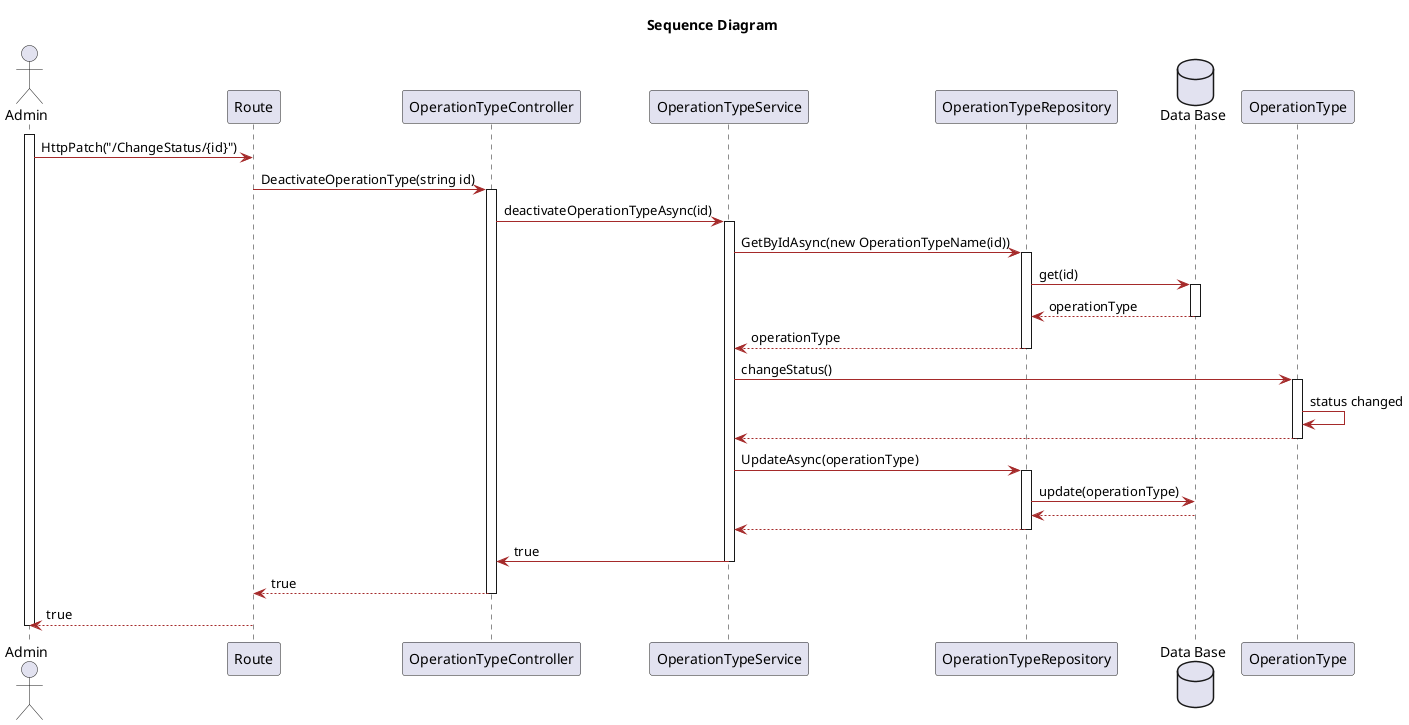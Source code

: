 @startuml
title Sequence Diagram
skinparam classAttributeIconSize 0

skinparam class {
    LifeLineBorderColor DodgerBlue
    LifeLineBackgroundColor APPLICATION
    BackgroundColor LemonChiffon
    ArrowColor Brown
    BorderColor SaddleBrown
}

skinparam packageStyle rectangle

skinparam card {
    LifeLineBorderColor DodgerBlue
    LifeLineBackgroundColor APPLICATION
    BackgroundColor LemonChiffon
    ArrowColor Brown
    BorderColor SaddleBrown
}

actor Admin
participant "Route" as UI
participant "OperationTypeController" as Controller
participant "OperationTypeService" as operationS
participant "OperationTypeRepository" as operationTypeR
database "Data Base" as db 
participant "OperationType" as operationType

activate Admin

Admin-> UI: HttpPatch("/ChangeStatus/{id}")  
UI -> Controller : DeactivateOperationType(string id)
activate Controller 
Controller-> operationS : deactivateOperationTypeAsync(id)
activate operationS
operationS -> operationTypeR : GetByIdAsync(new OperationTypeName(id))
activate operationTypeR
operationTypeR -> db : get(id)
activate db
db --> operationTypeR: operationType
deactivate db
operationTypeR --> operationS : operationType
deactivate operationTypeR
operationS-> operationType : changeStatus()
activate operationType 
operationType -> operationType: status changed
operationType --> operationS
deactivate  operationType
operationS->operationTypeR: UpdateAsync(operationType)
activate operationTypeR
operationTypeR -> db : update(operationType)
db --> operationTypeR
deactivate db
operationTypeR --> operationS
deactivate operationTypeR
operationS -> Controller : true
deactivate operationS
Controller --> UI: true
deactivate Controller
UI --> Admin : true

deactivate Admin

















@enduml